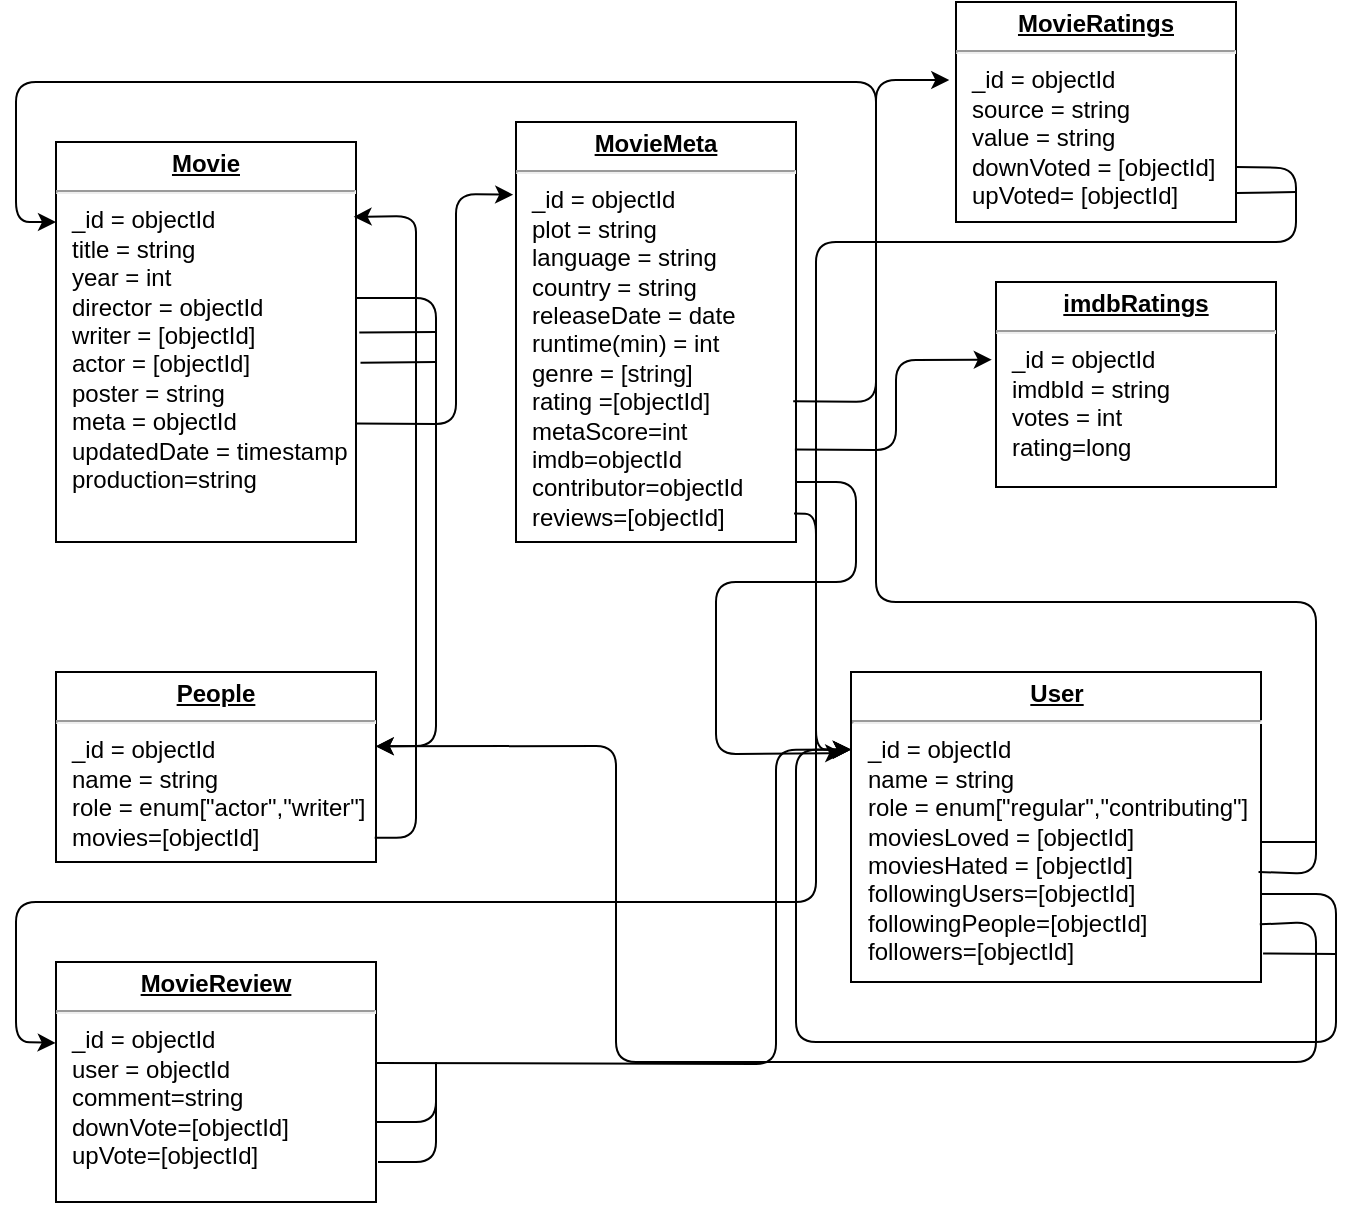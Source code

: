 <mxfile version="13.6.2" type="device"><diagram name="Page-1" id="a7904f86-f2b4-8e86-fa97-74104820619b"><mxGraphModel dx="1177" dy="1433" grid="1" gridSize="10" guides="1" tooltips="1" connect="1" arrows="1" fold="1" page="1" pageScale="1" pageWidth="1100" pageHeight="850" background="#ffffff" math="0" shadow="0"><root><mxCell id="0"/><mxCell id="1" parent="0"/><mxCell id="24794b860abc3c2d-1" value="&lt;p style=&quot;margin: 0px ; margin-top: 4px ; text-align: center ; text-decoration: underline&quot;&gt;&lt;b&gt;Movie&lt;/b&gt;&lt;/p&gt;&lt;hr&gt;&lt;p style=&quot;margin: 0px ; margin-left: 8px&quot;&gt;_id = objectId&lt;br&gt;title = string&lt;br&gt;year = int&lt;/p&gt;&lt;p style=&quot;margin: 0px ; margin-left: 8px&quot;&gt;director = objectId&lt;br&gt;&lt;/p&gt;&lt;p style=&quot;margin: 0px ; margin-left: 8px&quot;&gt;writer = [objectId]&lt;br&gt;&lt;/p&gt;&lt;p style=&quot;margin: 0px ; margin-left: 8px&quot;&gt;actor = [objectId]&lt;/p&gt;&lt;p style=&quot;margin: 0px ; margin-left: 8px&quot;&gt;poster = string&lt;br&gt;&lt;/p&gt;&lt;p style=&quot;margin: 0px ; margin-left: 8px&quot;&gt;meta = objectId&lt;/p&gt;&lt;p style=&quot;margin: 0px ; margin-left: 8px&quot;&gt;updatedDate = timestamp&lt;br&gt;&lt;/p&gt;&lt;p style=&quot;margin: 0px ; margin-left: 8px&quot;&gt;production=string&lt;/p&gt;&lt;p style=&quot;margin: 0px ; margin-left: 8px&quot;&gt;&lt;br&gt;&lt;/p&gt;" style="verticalAlign=top;align=left;overflow=fill;fontSize=12;fontFamily=Helvetica;html=1;rounded=0;shadow=0;comic=0;labelBackgroundColor=none;strokeWidth=1" parent="1" vertex="1"><mxGeometry x="40" y="180" width="150" height="200" as="geometry"/></mxCell><mxCell id="24794b860abc3c2d-16" value="&lt;p style=&quot;margin: 0px ; margin-top: 4px ; text-align: center ; text-decoration: underline&quot;&gt;&lt;b&gt;People&lt;/b&gt;&lt;/p&gt;&lt;hr&gt;&lt;p style=&quot;margin: 0px ; margin-left: 8px&quot;&gt;_id = objectId&lt;br&gt;name = string&lt;br&gt;&lt;/p&gt;&lt;p style=&quot;margin: 0px 0px 0px 8px&quot;&gt;role = enum[&quot;actor&quot;,&quot;writer&quot;]&lt;br&gt;&lt;/p&gt;&lt;p style=&quot;margin: 0px 0px 0px 8px&quot;&gt;movies=[objectId]&lt;/p&gt;&lt;p style=&quot;margin: 0px 0px 0px 8px&quot;&gt;&lt;br&gt;&lt;/p&gt;" style="verticalAlign=top;align=left;overflow=fill;fontSize=12;fontFamily=Helvetica;html=1;rounded=0;shadow=0;comic=0;labelBackgroundColor=none;strokeWidth=1" parent="1" vertex="1"><mxGeometry x="40" y="445" width="160" height="95" as="geometry"/></mxCell><mxCell id="24794b860abc3c2d-17" value="&lt;p style=&quot;margin: 0px ; margin-top: 4px ; text-align: center ; text-decoration: underline&quot;&gt;&lt;b&gt;MovieMeta&lt;/b&gt;&lt;/p&gt;&lt;hr&gt;&lt;p style=&quot;margin: 0px ; margin-left: 8px&quot;&gt;_id = objectId&lt;br&gt;plot = string&lt;br&gt;language = string&lt;/p&gt;&lt;p style=&quot;margin: 0px ; margin-left: 8px&quot;&gt;country = string&lt;br&gt;&lt;/p&gt;&lt;p style=&quot;margin: 0px ; margin-left: 8px&quot;&gt;releaseDate = date&lt;br&gt;&lt;/p&gt;&lt;p style=&quot;margin: 0px ; margin-left: 8px&quot;&gt;runtime(min) = int&lt;br&gt;&lt;/p&gt;&lt;p style=&quot;margin: 0px ; margin-left: 8px&quot;&gt;genre = [string]&lt;br&gt;&lt;/p&gt;&lt;p style=&quot;margin: 0px ; margin-left: 8px&quot;&gt;rating =[objectId]&lt;br&gt;&lt;/p&gt;&lt;p style=&quot;margin: 0px ; margin-left: 8px&quot;&gt;metaScore=int&lt;/p&gt;&lt;p style=&quot;margin: 0px ; margin-left: 8px&quot;&gt;imdb=objectId&lt;/p&gt;&lt;p style=&quot;margin: 0px ; margin-left: 8px&quot;&gt;contributor=objectId&lt;/p&gt;&lt;p style=&quot;margin: 0px ; margin-left: 8px&quot;&gt;reviews=[objectId]&lt;br&gt;&lt;/p&gt;&lt;p style=&quot;margin: 0px ; margin-left: 8px&quot;&gt;&lt;br&gt;&lt;/p&gt;" style="verticalAlign=top;align=left;overflow=fill;fontSize=12;fontFamily=Helvetica;html=1;rounded=0;shadow=0;comic=0;labelBackgroundColor=none;strokeWidth=1" parent="1" vertex="1"><mxGeometry x="270" y="170" width="140" height="210" as="geometry"/></mxCell><mxCell id="24794b860abc3c2d-19" value="&lt;p style=&quot;margin: 0px ; margin-top: 4px ; text-align: center ; text-decoration: underline&quot;&gt;&lt;b&gt;MovieRatings&lt;/b&gt;&lt;/p&gt;&lt;hr&gt;&lt;p style=&quot;margin: 0px ; margin-left: 8px&quot;&gt;_id = objectId&lt;br&gt;source = string&lt;br&gt;value = string&lt;/p&gt;&lt;p style=&quot;margin: 0px ; margin-left: 8px&quot;&gt;downVoted = [objectId]&lt;/p&gt;&lt;p style=&quot;margin: 0px ; margin-left: 8px&quot;&gt;upVoted= [objectId]&lt;/p&gt;&lt;p style=&quot;margin: 0px ; margin-left: 8px&quot;&gt;&lt;br&gt;&lt;/p&gt;&lt;p style=&quot;margin: 0px ; margin-left: 8px&quot;&gt;&lt;br&gt;&lt;/p&gt;" style="verticalAlign=top;align=left;overflow=fill;fontSize=12;fontFamily=Helvetica;html=1;rounded=0;shadow=0;comic=0;labelBackgroundColor=none;strokeWidth=1" parent="1" vertex="1"><mxGeometry x="490" y="110" width="140" height="110" as="geometry"/></mxCell><mxCell id="24794b860abc3c2d-26" value="&lt;p style=&quot;margin: 0px ; margin-top: 4px ; text-align: center ; text-decoration: underline&quot;&gt;&lt;b&gt;User&lt;/b&gt;&lt;/p&gt;&lt;hr&gt;&lt;p style=&quot;margin: 0px ; margin-left: 8px&quot;&gt;_id = objectId&lt;br&gt;name = string&lt;br&gt;role = enum[&quot;regular&quot;,&quot;contributing&quot;]&lt;/p&gt;&lt;p style=&quot;margin: 0px ; margin-left: 8px&quot;&gt;moviesLoved = [objectId]&lt;br&gt;&lt;/p&gt;&lt;p style=&quot;margin: 0px ; margin-left: 8px&quot;&gt;moviesHated = [objectId]&lt;/p&gt;&lt;p style=&quot;margin: 0px ; margin-left: 8px&quot;&gt;followingUsers=[objectId]&lt;/p&gt;&lt;p style=&quot;margin: 0px ; margin-left: 8px&quot;&gt;followingPeople=[objectId]&lt;/p&gt;&lt;p style=&quot;margin: 0px ; margin-left: 8px&quot;&gt;followers=[objectId]&lt;/p&gt;" style="verticalAlign=top;align=left;overflow=fill;fontSize=12;fontFamily=Helvetica;html=1;rounded=0;shadow=0;comic=0;labelBackgroundColor=none;strokeWidth=1" parent="1" vertex="1"><mxGeometry x="437.5" y="445" width="205" height="155" as="geometry"/></mxCell><mxCell id="SZf7A9Zf4-ysNRyTrZLj-5" style="edgeStyle=orthogonalEdgeStyle;rounded=0;orthogonalLoop=1;jettySize=auto;html=1;exitX=0.5;exitY=1;exitDx=0;exitDy=0;" parent="1" source="24794b860abc3c2d-1" target="24794b860abc3c2d-1" edge="1"><mxGeometry relative="1" as="geometry"/></mxCell><mxCell id="SZf7A9Zf4-ysNRyTrZLj-14" value="&lt;p style=&quot;margin: 0px ; margin-top: 4px ; text-align: center ; text-decoration: underline&quot;&gt;&lt;b&gt;imdbRatings&lt;/b&gt;&lt;/p&gt;&lt;hr&gt;&lt;p style=&quot;margin: 0px ; margin-left: 8px&quot;&gt;_id = objectId&lt;br&gt;imdbId = string&lt;br&gt;votes = int&lt;/p&gt;&lt;p style=&quot;margin: 0px ; margin-left: 8px&quot;&gt;rating=long&lt;/p&gt;" style="verticalAlign=top;align=left;overflow=fill;fontSize=12;fontFamily=Helvetica;html=1;rounded=0;shadow=0;comic=0;labelBackgroundColor=none;strokeWidth=1" parent="1" vertex="1"><mxGeometry x="510" y="250" width="140" height="102.5" as="geometry"/></mxCell><mxCell id="SZf7A9Zf4-ysNRyTrZLj-17" value="" style="endArrow=classic;html=1;entryX=0.999;entryY=0.391;entryDx=0;entryDy=0;entryPerimeter=0;exitX=1.002;exitY=0.39;exitDx=0;exitDy=0;exitPerimeter=0;" parent="1" source="24794b860abc3c2d-1" target="24794b860abc3c2d-16" edge="1"><mxGeometry width="50" height="50" relative="1" as="geometry"><mxPoint x="230" y="280" as="sourcePoint"/><mxPoint x="201" y="485" as="targetPoint"/><Array as="points"><mxPoint x="230" y="258"/><mxPoint x="230" y="482"/></Array></mxGeometry></mxCell><mxCell id="SZf7A9Zf4-ysNRyTrZLj-20" value="" style="endArrow=none;html=1;exitX=1.011;exitY=0.476;exitDx=0;exitDy=0;exitPerimeter=0;" parent="1" edge="1" source="24794b860abc3c2d-1"><mxGeometry width="50" height="50" relative="1" as="geometry"><mxPoint x="190" y="300" as="sourcePoint"/><mxPoint x="230" y="275" as="targetPoint"/><Array as="points"/></mxGeometry></mxCell><mxCell id="SZf7A9Zf4-ysNRyTrZLj-21" value="" style="endArrow=none;html=1;exitX=1.015;exitY=0.552;exitDx=0;exitDy=0;exitPerimeter=0;" parent="1" edge="1" source="24794b860abc3c2d-1"><mxGeometry width="50" height="50" relative="1" as="geometry"><mxPoint x="190" y="310" as="sourcePoint"/><mxPoint x="230" y="290" as="targetPoint"/></mxGeometry></mxCell><mxCell id="SZf7A9Zf4-ysNRyTrZLj-22" value="" style="endArrow=classic;html=1;entryX=0.992;entryY=0.187;entryDx=0;entryDy=0;entryPerimeter=0;exitX=0.996;exitY=0.872;exitDx=0;exitDy=0;exitPerimeter=0;" parent="1" source="24794b860abc3c2d-16" target="24794b860abc3c2d-1" edge="1"><mxGeometry width="50" height="50" relative="1" as="geometry"><mxPoint x="220" y="527.5" as="sourcePoint"/><mxPoint x="210" y="242.5" as="targetPoint"/><Array as="points"><mxPoint x="220" y="528"/><mxPoint x="220" y="243"/><mxPoint x="220" y="217"/></Array></mxGeometry></mxCell><mxCell id="SZf7A9Zf4-ysNRyTrZLj-24" value="" style="endArrow=classic;html=1;entryX=-0.01;entryY=0.173;entryDx=0;entryDy=0;entryPerimeter=0;exitX=0.997;exitY=0.704;exitDx=0;exitDy=0;exitPerimeter=0;" parent="1" source="24794b860abc3c2d-1" target="24794b860abc3c2d-17" edge="1"><mxGeometry width="50" height="50" relative="1" as="geometry"><mxPoint x="200" y="350" as="sourcePoint"/><mxPoint x="190" y="330" as="targetPoint"/><Array as="points"><mxPoint x="240" y="321"/><mxPoint x="240" y="206"/></Array></mxGeometry></mxCell><mxCell id="SZf7A9Zf4-ysNRyTrZLj-25" value="" style="endArrow=classic;html=1;exitX=0.99;exitY=0.665;exitDx=0;exitDy=0;exitPerimeter=0;entryX=0;entryY=0.2;entryDx=0;entryDy=0;entryPerimeter=0;" parent="1" source="24794b860abc3c2d-17" target="24794b860abc3c2d-1" edge="1"><mxGeometry width="50" height="50" relative="1" as="geometry"><mxPoint x="450" y="310" as="sourcePoint"/><mxPoint x="10" y="150" as="targetPoint"/><Array as="points"><mxPoint x="450" y="310"/><mxPoint x="450" y="150"/><mxPoint x="20" y="150"/><mxPoint x="20" y="220"/></Array></mxGeometry></mxCell><mxCell id="SZf7A9Zf4-ysNRyTrZLj-26" value="" style="endArrow=classic;html=1;exitX=0.996;exitY=0.78;exitDx=0;exitDy=0;exitPerimeter=0;entryX=-0.015;entryY=0.379;entryDx=0;entryDy=0;entryPerimeter=0;" parent="1" source="24794b860abc3c2d-17" target="SZf7A9Zf4-ysNRyTrZLj-14" edge="1"><mxGeometry width="50" height="50" relative="1" as="geometry"><mxPoint x="430" y="380" as="sourcePoint"/><mxPoint x="477" y="259" as="targetPoint"/><Array as="points"><mxPoint x="460" y="334"/><mxPoint x="460" y="289"/></Array></mxGeometry></mxCell><mxCell id="SZf7A9Zf4-ysNRyTrZLj-29" value="" style="endArrow=classic;html=1;exitX=1;exitY=0.857;exitDx=0;exitDy=0;exitPerimeter=0;entryX=-0.019;entryY=0.262;entryDx=0;entryDy=0;entryPerimeter=0;" parent="1" source="24794b860abc3c2d-17" target="24794b860abc3c2d-26" edge="1"><mxGeometry width="50" height="50" relative="1" as="geometry"><mxPoint x="440" y="353" as="sourcePoint"/><mxPoint x="408" y="486.5" as="targetPoint"/><Array as="points"><mxPoint x="440" y="350"/><mxPoint x="440" y="400"/><mxPoint x="370" y="400"/><mxPoint x="370" y="486"/></Array></mxGeometry></mxCell><mxCell id="SZf7A9Zf4-ysNRyTrZLj-32" value="" style="endArrow=classic;html=1;entryX=-0.024;entryY=0.355;entryDx=0;entryDy=0;entryPerimeter=0;exitX=0.994;exitY=0.645;exitDx=0;exitDy=0;exitPerimeter=0;" parent="1" source="24794b860abc3c2d-26" target="24794b860abc3c2d-19" edge="1"><mxGeometry width="50" height="50" relative="1" as="geometry"><mxPoint x="643" y="561" as="sourcePoint"/><mxPoint x="710" y="520" as="targetPoint"/><Array as="points"><mxPoint x="670" y="546"/><mxPoint x="670" y="410"/><mxPoint x="450" y="410"/><mxPoint x="450" y="149"/></Array></mxGeometry></mxCell><mxCell id="SZf7A9Zf4-ysNRyTrZLj-33" value="" style="endArrow=none;html=1;" parent="1" edge="1"><mxGeometry width="50" height="50" relative="1" as="geometry"><mxPoint x="642.5" y="530" as="sourcePoint"/><mxPoint x="670" y="530" as="targetPoint"/></mxGeometry></mxCell><mxCell id="jnYDimOpdg8RFWRaTlDp-1" value="" style="endArrow=classic;html=1;entryX=0.999;entryY=0.391;entryDx=0;entryDy=0;entryPerimeter=0;exitX=0.997;exitY=0.814;exitDx=0;exitDy=0;exitPerimeter=0;" edge="1" parent="1" source="24794b860abc3c2d-26" target="24794b860abc3c2d-16"><mxGeometry width="50" height="50" relative="1" as="geometry"><mxPoint x="643" y="565" as="sourcePoint"/><mxPoint x="360" y="570" as="targetPoint"/><Array as="points"><mxPoint x="670" y="570"/><mxPoint x="670" y="640"/><mxPoint x="320" y="640"/><mxPoint x="320" y="482"/></Array></mxGeometry></mxCell><mxCell id="jnYDimOpdg8RFWRaTlDp-3" value="" style="endArrow=classic;html=1;entryX=0;entryY=0.25;entryDx=0;entryDy=0;exitX=1.001;exitY=0.716;exitDx=0;exitDy=0;exitPerimeter=0;" edge="1" parent="1" source="24794b860abc3c2d-26" target="24794b860abc3c2d-26"><mxGeometry width="50" height="50" relative="1" as="geometry"><mxPoint x="380" y="600" as="sourcePoint"/><mxPoint x="430" y="550" as="targetPoint"/><Array as="points"><mxPoint x="680" y="556"/><mxPoint x="680" y="630"/><mxPoint x="410" y="630"/><mxPoint x="410" y="484"/></Array></mxGeometry></mxCell><mxCell id="jnYDimOpdg8RFWRaTlDp-5" value="&lt;p style=&quot;margin: 0px ; margin-top: 4px ; text-align: center ; text-decoration: underline&quot;&gt;&lt;b&gt;MovieReview&lt;/b&gt;&lt;/p&gt;&lt;hr&gt;&lt;p style=&quot;margin: 0px ; margin-left: 8px&quot;&gt;_id = objectId&lt;br&gt;&lt;span&gt;user = objectId&lt;/span&gt;&lt;br&gt;&lt;/p&gt;&lt;p style=&quot;margin: 0px 0px 0px 8px&quot;&gt;comment=string&lt;/p&gt;&lt;p style=&quot;margin: 0px 0px 0px 8px&quot;&gt;downVote=[objectId]&lt;/p&gt;&lt;p style=&quot;margin: 0px 0px 0px 8px&quot;&gt;upVote=[objectId]&lt;br&gt;&lt;/p&gt;" style="verticalAlign=top;align=left;overflow=fill;fontSize=12;fontFamily=Helvetica;html=1;rounded=0;shadow=0;comic=0;labelBackgroundColor=none;strokeWidth=1" vertex="1" parent="1"><mxGeometry x="40" y="590" width="160" height="120" as="geometry"/></mxCell><mxCell id="jnYDimOpdg8RFWRaTlDp-6" value="" style="endArrow=classic;html=1;entryX=-0.001;entryY=0.337;entryDx=0;entryDy=0;entryPerimeter=0;exitX=0.993;exitY=0.932;exitDx=0;exitDy=0;exitPerimeter=0;" edge="1" parent="1" source="24794b860abc3c2d-17" target="jnYDimOpdg8RFWRaTlDp-5"><mxGeometry width="50" height="50" relative="1" as="geometry"><mxPoint x="10" y="610" as="sourcePoint"/><mxPoint x="60" y="560" as="targetPoint"/><Array as="points"><mxPoint x="420" y="366"/><mxPoint x="420" y="560"/><mxPoint x="220" y="560"/><mxPoint x="210" y="560"/><mxPoint x="20" y="560"/><mxPoint x="20" y="630"/></Array></mxGeometry></mxCell><mxCell id="jnYDimOpdg8RFWRaTlDp-7" value="" style="endArrow=classic;html=1;entryX=0;entryY=0.25;entryDx=0;entryDy=0;exitX=0.998;exitY=0.421;exitDx=0;exitDy=0;exitPerimeter=0;" edge="1" parent="1" source="jnYDimOpdg8RFWRaTlDp-5" target="24794b860abc3c2d-26"><mxGeometry width="50" height="50" relative="1" as="geometry"><mxPoint x="240" y="660" as="sourcePoint"/><mxPoint x="290" y="610" as="targetPoint"/><Array as="points"><mxPoint x="400" y="641"/><mxPoint x="400" y="484"/></Array></mxGeometry></mxCell><mxCell id="jnYDimOpdg8RFWRaTlDp-8" value="" style="endArrow=none;html=1;exitX=1;exitY=0.667;exitDx=0;exitDy=0;exitPerimeter=0;" edge="1" parent="1" source="jnYDimOpdg8RFWRaTlDp-5"><mxGeometry width="50" height="50" relative="1" as="geometry"><mxPoint x="230" y="710" as="sourcePoint"/><mxPoint x="230" y="640" as="targetPoint"/><Array as="points"><mxPoint x="230" y="670"/></Array></mxGeometry></mxCell><mxCell id="jnYDimOpdg8RFWRaTlDp-9" value="" style="endArrow=none;html=1;" edge="1" parent="1"><mxGeometry width="50" height="50" relative="1" as="geometry"><mxPoint x="201" y="690" as="sourcePoint"/><mxPoint x="230" y="640" as="targetPoint"/><Array as="points"><mxPoint x="230" y="690"/></Array></mxGeometry></mxCell><mxCell id="jnYDimOpdg8RFWRaTlDp-10" value="" style="endArrow=classic;html=1;entryX=0;entryY=0.25;entryDx=0;entryDy=0;exitX=1;exitY=0.75;exitDx=0;exitDy=0;" edge="1" parent="1" source="24794b860abc3c2d-19" target="24794b860abc3c2d-26"><mxGeometry width="50" height="50" relative="1" as="geometry"><mxPoint x="400" y="480" as="sourcePoint"/><mxPoint x="450" y="430" as="targetPoint"/><Array as="points"><mxPoint x="660" y="193"/><mxPoint x="660" y="230"/><mxPoint x="420" y="230"/><mxPoint x="420" y="484"/></Array></mxGeometry></mxCell><mxCell id="jnYDimOpdg8RFWRaTlDp-11" value="" style="endArrow=none;html=1;exitX=1.003;exitY=0.868;exitDx=0;exitDy=0;exitPerimeter=0;" edge="1" parent="1" source="24794b860abc3c2d-19"><mxGeometry width="50" height="50" relative="1" as="geometry"><mxPoint x="640" y="250" as="sourcePoint"/><mxPoint x="660" y="205" as="targetPoint"/></mxGeometry></mxCell><mxCell id="jnYDimOpdg8RFWRaTlDp-12" value="" style="endArrow=none;html=1;exitX=1.005;exitY=0.908;exitDx=0;exitDy=0;exitPerimeter=0;" edge="1" parent="1" source="24794b860abc3c2d-26"><mxGeometry width="50" height="50" relative="1" as="geometry"><mxPoint x="630" y="630" as="sourcePoint"/><mxPoint x="680" y="586" as="targetPoint"/></mxGeometry></mxCell></root></mxGraphModel></diagram></mxfile>